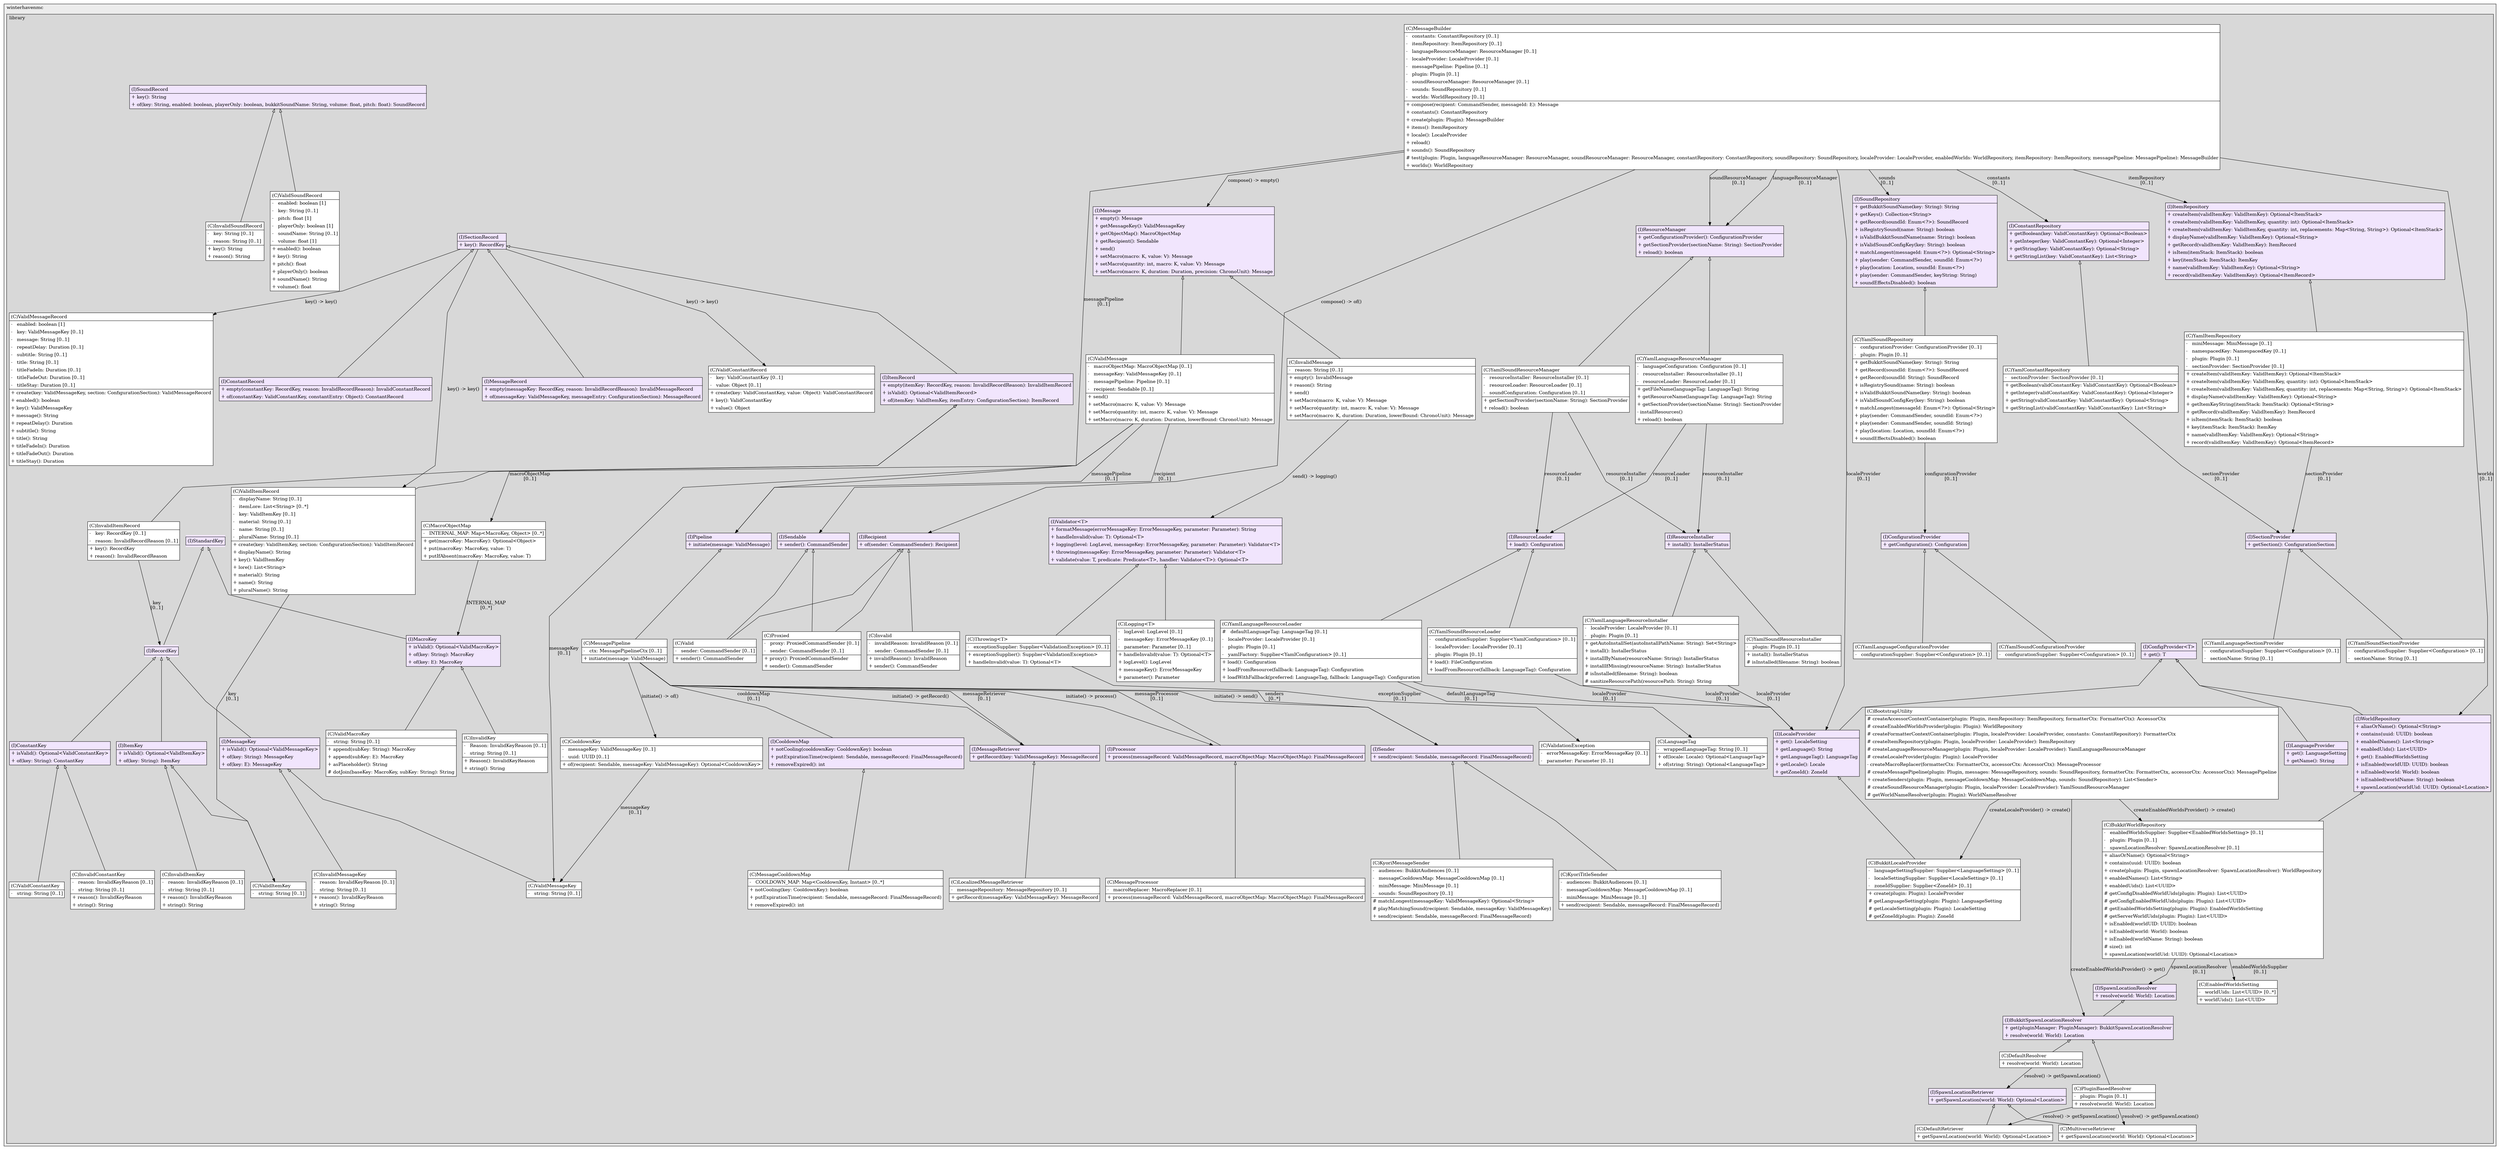 @startuml

/' diagram meta data start
config=StructureConfiguration;
{
  "projectClassification": {
    "searchMode": "OpenProject", // OpenProject, AllProjects
    "includedProjects": "",
    "pathEndKeywords": "*.impl",
    "isClientPath": "",
    "isClientName": "",
    "isTestPath": "",
    "isTestName": "",
    "isMappingPath": "",
    "isMappingName": "",
    "isDataAccessPath": "",
    "isDataAccessName": "",
    "isDataStructurePath": "",
    "isDataStructureName": "",
    "isInterfaceStructuresPath": "",
    "isInterfaceStructuresName": "",
    "isEntryPointPath": "",
    "isEntryPointName": "",
    "treatFinalFieldsAsMandatory": false
  },
  "graphRestriction": {
    "classPackageExcludeFilter": "",
    "classPackageIncludeFilter": "",
    "classNameExcludeFilter": "",
    "classNameIncludeFilter": "",
    "methodNameExcludeFilter": "",
    "methodNameIncludeFilter": "",
    "removeByInheritance": "", // inheritance/annotation based filtering is done in a second step
    "removeByAnnotation": "",
    "removeByClassPackage": "", // cleanup the graph after inheritance/annotation based filtering is done
    "removeByClassName": "",
    "cutMappings": false,
    "cutEnum": true,
    "cutTests": true,
    "cutClient": true,
    "cutDataAccess": true,
    "cutInterfaceStructures": true,
    "cutDataStructures": true,
    "cutGetterAndSetter": true,
    "cutConstructors": true
  },
  "graphTraversal": {
    "forwardDepth": 6,
    "backwardDepth": 2,
    "classPackageExcludeFilter": "",
    "classPackageIncludeFilter": "",
    "classNameExcludeFilter": "*Ctx",
    "classNameIncludeFilter": "",
    "methodNameExcludeFilter": "",
    "methodNameIncludeFilter": "",
    "hideMappings": false,
    "hideDataStructures": false,
    "hidePrivateMethods": true,
    "hideInterfaceCalls": false, // indirection: implementation -> interface (is hidden) -> implementation
    "onlyShowApplicationEntryPoints": false, // root node is included
    "useMethodCallsForStructureDiagram": "ForwardOnly" // ForwardOnly, BothDirections, No
  },
  "details": {
    "aggregation": "GroupByClass", // ByClass, GroupByClass, None
    "showClassGenericTypes": true,
    "showMethods": true,
    "showMethodParameterNames": true,
    "showMethodParameterTypes": true,
    "showMethodReturnType": true,
    "showPackageLevels": 2,
    "showDetailedClassStructure": true
  },
  "rootClass": "com.winterhavenmc.library.messagebuilder.MessageBuilder",
  "extensionCallbackMethod": "" // qualified.class.name#methodName - signature: public static String method(String)
}
diagram meta data end '/



digraph g {
    rankdir="TB"
    splines=polyline
    

'nodes 
subgraph cluster_1655488073 { 
   	label=winterhavenmc
	labeljust=l
	fillcolor="#ececec"
	style=filled
   
   subgraph cluster_1412706428 { 
   	label=library
	labeljust=l
	fillcolor="#d8d8d8"
	style=filled
   
   BootstrapUtility103479893[
	label=<<TABLE BORDER="1" CELLBORDER="0" CELLPADDING="4" CELLSPACING="0">
<TR><TD ALIGN="LEFT" >(C)BootstrapUtility</TD></TR>
<HR/>
<TR><TD ALIGN="LEFT" ># createAccessorContextContainer(plugin: Plugin, itemRepository: ItemRepository, formatterCtx: FormatterCtx): AccessorCtx</TD></TR>
<TR><TD ALIGN="LEFT" ># createEnabledWorldsProvider(plugin: Plugin): WorldRepository</TD></TR>
<TR><TD ALIGN="LEFT" ># createFormatterContextContainer(plugin: Plugin, localeProvider: LocaleProvider, constants: ConstantRepository): FormatterCtx</TD></TR>
<TR><TD ALIGN="LEFT" ># createItemRepository(plugin: Plugin, localeProvider: LocaleProvider): ItemRepository</TD></TR>
<TR><TD ALIGN="LEFT" ># createLanguageResourceManager(plugin: Plugin, localeProvider: LocaleProvider): YamlLanguageResourceManager</TD></TR>
<TR><TD ALIGN="LEFT" ># createLocaleProvider(plugin: Plugin): LocaleProvider</TD></TR>
<TR><TD ALIGN="LEFT" >- createMacroReplacer(formatterCtx: FormatterCtx, accessorCtx: AccessorCtx): MessageProcessor</TD></TR>
<TR><TD ALIGN="LEFT" ># createMessagePipeline(plugin: Plugin, messages: MessageRepository, sounds: SoundRepository, formatterCtx: FormatterCtx, accessorCtx: AccessorCtx): MessagePipeline</TD></TR>
<TR><TD ALIGN="LEFT" >+ createSenders(plugin: Plugin, messageCooldownMap: MessageCooldownMap, sounds: SoundRepository): List&lt;Sender&gt;</TD></TR>
<TR><TD ALIGN="LEFT" ># createSoundResourceManager(plugin: Plugin, localeProvider: LocaleProvider): YamlSoundResourceManager</TD></TR>
<TR><TD ALIGN="LEFT" ># getWorldNameResolver(plugin: Plugin): WorldNameResolver</TD></TR>
</TABLE>>
	style=filled
	margin=0
	shape=plaintext
	fillcolor="#FFFFFF"
];

BukkitLocaleProvider169038822[
	label=<<TABLE BORDER="1" CELLBORDER="0" CELLPADDING="4" CELLSPACING="0">
<TR><TD ALIGN="LEFT" >(C)BukkitLocaleProvider</TD></TR>
<HR/>
<TR><TD ALIGN="LEFT" >-   languageSettingSupplier: Supplier&lt;LanguageSetting&gt; [0..1]</TD></TR>
<TR><TD ALIGN="LEFT" >-   localeSettingSupplier: Supplier&lt;LocaleSetting&gt; [0..1]</TD></TR>
<TR><TD ALIGN="LEFT" >-   zoneIdSupplier: Supplier&lt;ZoneId&gt; [0..1]</TD></TR>
<HR/>
<TR><TD ALIGN="LEFT" >+ create(plugin: Plugin): LocaleProvider</TD></TR>
<TR><TD ALIGN="LEFT" ># getLanguageSetting(plugin: Plugin): LanguageSetting</TD></TR>
<TR><TD ALIGN="LEFT" ># getLocaleSetting(plugin: Plugin): LocaleSetting</TD></TR>
<TR><TD ALIGN="LEFT" ># getZoneId(plugin: Plugin): ZoneId</TD></TR>
</TABLE>>
	style=filled
	margin=0
	shape=plaintext
	fillcolor="#FFFFFF"
];

BukkitSpawnLocationResolver734649590[
	label=<<TABLE BORDER="1" CELLBORDER="0" CELLPADDING="4" CELLSPACING="0">
<TR><TD ALIGN="LEFT" >(I)BukkitSpawnLocationResolver</TD></TR>
<HR/>
<TR><TD ALIGN="LEFT" >+ get(pluginManager: PluginManager): BukkitSpawnLocationResolver</TD></TR>
<TR><TD ALIGN="LEFT" >+ resolve(world: World): Location</TD></TR>
</TABLE>>
	style=filled
	margin=0
	shape=plaintext
	fillcolor="#F1E5FD"
];

BukkitWorldRepository169038822[
	label=<<TABLE BORDER="1" CELLBORDER="0" CELLPADDING="4" CELLSPACING="0">
<TR><TD ALIGN="LEFT" >(C)BukkitWorldRepository</TD></TR>
<HR/>
<TR><TD ALIGN="LEFT" >-   enabledWorldsSupplier: Supplier&lt;EnabledWorldsSetting&gt; [0..1]</TD></TR>
<TR><TD ALIGN="LEFT" >-   plugin: Plugin [0..1]</TD></TR>
<TR><TD ALIGN="LEFT" >-   spawnLocationResolver: SpawnLocationResolver [0..1]</TD></TR>
<HR/>
<TR><TD ALIGN="LEFT" >+ aliasOrName(): Optional&lt;String&gt;</TD></TR>
<TR><TD ALIGN="LEFT" >+ contains(uuid: UUID): boolean</TD></TR>
<TR><TD ALIGN="LEFT" >+ create(plugin: Plugin, spawnLocationResolver: SpawnLocationResolver): WorldRepository</TD></TR>
<TR><TD ALIGN="LEFT" >+ enabledNames(): List&lt;String&gt;</TD></TR>
<TR><TD ALIGN="LEFT" >+ enabledUids(): List&lt;UUID&gt;</TD></TR>
<TR><TD ALIGN="LEFT" ># getConfigDisabledWorldUids(plugin: Plugin): List&lt;UUID&gt;</TD></TR>
<TR><TD ALIGN="LEFT" ># getConfigEnabledWorldUids(plugin: Plugin): List&lt;UUID&gt;</TD></TR>
<TR><TD ALIGN="LEFT" ># getEnabledWorldsSetting(plugin: Plugin): EnabledWorldsSetting</TD></TR>
<TR><TD ALIGN="LEFT" ># getServerWorldUids(plugin: Plugin): List&lt;UUID&gt;</TD></TR>
<TR><TD ALIGN="LEFT" >+ isEnabled(worldUID: UUID): boolean</TD></TR>
<TR><TD ALIGN="LEFT" >+ isEnabled(world: World): boolean</TD></TR>
<TR><TD ALIGN="LEFT" >+ isEnabled(worldName: String): boolean</TD></TR>
<TR><TD ALIGN="LEFT" ># size(): int</TD></TR>
<TR><TD ALIGN="LEFT" >+ spawnLocation(worldUid: UUID): Optional&lt;Location&gt;</TD></TR>
</TABLE>>
	style=filled
	margin=0
	shape=plaintext
	fillcolor="#FFFFFF"
];

ConfigProvider1582204715[
	label=<<TABLE BORDER="1" CELLBORDER="0" CELLPADDING="4" CELLSPACING="0">
<TR><TD ALIGN="LEFT" >(I)ConfigProvider&lt;T&gt;</TD></TR>
<HR/>
<TR><TD ALIGN="LEFT" >+ get(): T</TD></TR>
</TABLE>>
	style=filled
	margin=0
	shape=plaintext
	fillcolor="#F1E5FD"
];

ConfigurationProvider1859949731[
	label=<<TABLE BORDER="1" CELLBORDER="0" CELLPADDING="4" CELLSPACING="0">
<TR><TD ALIGN="LEFT" >(I)ConfigurationProvider</TD></TR>
<HR/>
<TR><TD ALIGN="LEFT" >+ getConfiguration(): Configuration</TD></TR>
</TABLE>>
	style=filled
	margin=0
	shape=plaintext
	fillcolor="#F1E5FD"
];

ConstantKey1959363381[
	label=<<TABLE BORDER="1" CELLBORDER="0" CELLPADDING="4" CELLSPACING="0">
<TR><TD ALIGN="LEFT" >(I)ConstantKey</TD></TR>
<HR/>
<TR><TD ALIGN="LEFT" >+ isValid(): Optional&lt;ValidConstantKey&gt;</TD></TR>
<TR><TD ALIGN="LEFT" >+ of(key: String): ConstantKey</TD></TR>
</TABLE>>
	style=filled
	margin=0
	shape=plaintext
	fillcolor="#F1E5FD"
];

ConstantRecord1572118503[
	label=<<TABLE BORDER="1" CELLBORDER="0" CELLPADDING="4" CELLSPACING="0">
<TR><TD ALIGN="LEFT" >(I)ConstantRecord</TD></TR>
<HR/>
<TR><TD ALIGN="LEFT" >+ empty(constantKey: RecordKey, reason: InvalidRecordReason): InvalidConstantRecord</TD></TR>
<TR><TD ALIGN="LEFT" >+ of(constantKey: ValidConstantKey, constantEntry: Object): ConstantRecord</TD></TR>
</TABLE>>
	style=filled
	margin=0
	shape=plaintext
	fillcolor="#F1E5FD"
];

ConstantRepository1152281911[
	label=<<TABLE BORDER="1" CELLBORDER="0" CELLPADDING="4" CELLSPACING="0">
<TR><TD ALIGN="LEFT" >(I)ConstantRepository</TD></TR>
<HR/>
<TR><TD ALIGN="LEFT" >+ getBoolean(key: ValidConstantKey): Optional&lt;Boolean&gt;</TD></TR>
<TR><TD ALIGN="LEFT" >+ getInteger(key: ValidConstantKey): Optional&lt;Integer&gt;</TD></TR>
<TR><TD ALIGN="LEFT" >+ getString(key: ValidConstantKey): Optional&lt;String&gt;</TD></TR>
<TR><TD ALIGN="LEFT" >+ getStringList(key: ValidConstantKey): List&lt;String&gt;</TD></TR>
</TABLE>>
	style=filled
	margin=0
	shape=plaintext
	fillcolor="#F1E5FD"
];

CooldownKey1959363381[
	label=<<TABLE BORDER="1" CELLBORDER="0" CELLPADDING="4" CELLSPACING="0">
<TR><TD ALIGN="LEFT" >(C)CooldownKey</TD></TR>
<HR/>
<TR><TD ALIGN="LEFT" >-   messageKey: ValidMessageKey [0..1]</TD></TR>
<TR><TD ALIGN="LEFT" >-   uuid: UUID [0..1]</TD></TR>
<HR/>
<TR><TD ALIGN="LEFT" >+ of(recipient: Sendable, messageKey: ValidMessageKey): Optional&lt;CooldownKey&gt;</TD></TR>
</TABLE>>
	style=filled
	margin=0
	shape=plaintext
	fillcolor="#FFFFFF"
];

CooldownMap518579601[
	label=<<TABLE BORDER="1" CELLBORDER="0" CELLPADDING="4" CELLSPACING="0">
<TR><TD ALIGN="LEFT" >(I)CooldownMap</TD></TR>
<HR/>
<TR><TD ALIGN="LEFT" >+ notCooling(cooldownKey: CooldownKey): boolean</TD></TR>
<TR><TD ALIGN="LEFT" >+ putExpirationTime(recipient: Sendable, messageRecord: FinalMessageRecord)</TD></TR>
<TR><TD ALIGN="LEFT" >+ removeExpired(): int</TD></TR>
</TABLE>>
	style=filled
	margin=0
	shape=plaintext
	fillcolor="#F1E5FD"
];

DefaultResolver734649590[
	label=<<TABLE BORDER="1" CELLBORDER="0" CELLPADDING="4" CELLSPACING="0">
<TR><TD ALIGN="LEFT" >(C)DefaultResolver</TD></TR>
<HR/>
<TR><TD ALIGN="LEFT" >+ resolve(world: World): Location</TD></TR>
</TABLE>>
	style=filled
	margin=0
	shape=plaintext
	fillcolor="#FFFFFF"
];

DefaultRetriever495623932[
	label=<<TABLE BORDER="1" CELLBORDER="0" CELLPADDING="4" CELLSPACING="0">
<TR><TD ALIGN="LEFT" >(C)DefaultRetriever</TD></TR>
<HR/>
<TR><TD ALIGN="LEFT" >+ getSpawnLocation(world: World): Optional&lt;Location&gt;</TD></TR>
</TABLE>>
	style=filled
	margin=0
	shape=plaintext
	fillcolor="#FFFFFF"
];

EnabledWorldsSetting1582204715[
	label=<<TABLE BORDER="1" CELLBORDER="0" CELLPADDING="4" CELLSPACING="0">
<TR><TD ALIGN="LEFT" >(C)EnabledWorldsSetting</TD></TR>
<HR/>
<TR><TD ALIGN="LEFT" >-   worldUids: List&lt;UUID&gt; [0..*]</TD></TR>
<HR/>
<TR><TD ALIGN="LEFT" >+ worldUids(): List&lt;UUID&gt;</TD></TR>
</TABLE>>
	style=filled
	margin=0
	shape=plaintext
	fillcolor="#FFFFFF"
];

Invalid632050429[
	label=<<TABLE BORDER="1" CELLBORDER="0" CELLPADDING="4" CELLSPACING="0">
<TR><TD ALIGN="LEFT" >(C)Invalid</TD></TR>
<HR/>
<TR><TD ALIGN="LEFT" >-   invalidReason: InvalidReason [0..1]</TD></TR>
<TR><TD ALIGN="LEFT" >-   sender: CommandSender [0..1]</TD></TR>
<HR/>
<TR><TD ALIGN="LEFT" >+ invalidReason(): InvalidReason</TD></TR>
<TR><TD ALIGN="LEFT" >+ sender(): CommandSender</TD></TR>
</TABLE>>
	style=filled
	margin=0
	shape=plaintext
	fillcolor="#FFFFFF"
];

InvalidConstantKey1959363381[
	label=<<TABLE BORDER="1" CELLBORDER="0" CELLPADDING="4" CELLSPACING="0">
<TR><TD ALIGN="LEFT" >(C)InvalidConstantKey</TD></TR>
<HR/>
<TR><TD ALIGN="LEFT" >-   reason: InvalidKeyReason [0..1]</TD></TR>
<TR><TD ALIGN="LEFT" >-   string: String [0..1]</TD></TR>
<HR/>
<TR><TD ALIGN="LEFT" >+ reason(): InvalidKeyReason</TD></TR>
<TR><TD ALIGN="LEFT" >+ string(): String</TD></TR>
</TABLE>>
	style=filled
	margin=0
	shape=plaintext
	fillcolor="#FFFFFF"
];

InvalidItemKey1959363381[
	label=<<TABLE BORDER="1" CELLBORDER="0" CELLPADDING="4" CELLSPACING="0">
<TR><TD ALIGN="LEFT" >(C)InvalidItemKey</TD></TR>
<HR/>
<TR><TD ALIGN="LEFT" >-   reason: InvalidKeyReason [0..1]</TD></TR>
<TR><TD ALIGN="LEFT" >-   string: String [0..1]</TD></TR>
<HR/>
<TR><TD ALIGN="LEFT" >+ reason(): InvalidKeyReason</TD></TR>
<TR><TD ALIGN="LEFT" >+ string(): String</TD></TR>
</TABLE>>
	style=filled
	margin=0
	shape=plaintext
	fillcolor="#FFFFFF"
];

InvalidItemRecord1572118503[
	label=<<TABLE BORDER="1" CELLBORDER="0" CELLPADDING="4" CELLSPACING="0">
<TR><TD ALIGN="LEFT" >(C)InvalidItemRecord</TD></TR>
<HR/>
<TR><TD ALIGN="LEFT" >-   key: RecordKey [0..1]</TD></TR>
<TR><TD ALIGN="LEFT" >-   reason: InvalidRecordReason [0..1]</TD></TR>
<HR/>
<TR><TD ALIGN="LEFT" >+ key(): RecordKey</TD></TR>
<TR><TD ALIGN="LEFT" >+ reason(): InvalidRecordReason</TD></TR>
</TABLE>>
	style=filled
	margin=0
	shape=plaintext
	fillcolor="#FFFFFF"
];

InvalidKey1959363381[
	label=<<TABLE BORDER="1" CELLBORDER="0" CELLPADDING="4" CELLSPACING="0">
<TR><TD ALIGN="LEFT" >(C)InvalidKey</TD></TR>
<HR/>
<TR><TD ALIGN="LEFT" >-   Reason: InvalidKeyReason [0..1]</TD></TR>
<TR><TD ALIGN="LEFT" >-   string: String [0..1]</TD></TR>
<HR/>
<TR><TD ALIGN="LEFT" >+ Reason(): InvalidKeyReason</TD></TR>
<TR><TD ALIGN="LEFT" >+ string(): String</TD></TR>
</TABLE>>
	style=filled
	margin=0
	shape=plaintext
	fillcolor="#FFFFFF"
];

InvalidMessage735945755[
	label=<<TABLE BORDER="1" CELLBORDER="0" CELLPADDING="4" CELLSPACING="0">
<TR><TD ALIGN="LEFT" >(C)InvalidMessage</TD></TR>
<HR/>
<TR><TD ALIGN="LEFT" >-   reason: String [0..1]</TD></TR>
<HR/>
<TR><TD ALIGN="LEFT" >+ empty(): InvalidMessage</TD></TR>
<TR><TD ALIGN="LEFT" >+ reason(): String</TD></TR>
<TR><TD ALIGN="LEFT" >+ send()</TD></TR>
<TR><TD ALIGN="LEFT" >+ setMacro(macro: K, value: V): Message</TD></TR>
<TR><TD ALIGN="LEFT" >+ setMacro(quantity: int, macro: K, value: V): Message</TD></TR>
<TR><TD ALIGN="LEFT" >+ setMacro(macro: K, duration: Duration, lowerBound: ChronoUnit): Message</TD></TR>
</TABLE>>
	style=filled
	margin=0
	shape=plaintext
	fillcolor="#FFFFFF"
];

InvalidMessageKey1959363381[
	label=<<TABLE BORDER="1" CELLBORDER="0" CELLPADDING="4" CELLSPACING="0">
<TR><TD ALIGN="LEFT" >(C)InvalidMessageKey</TD></TR>
<HR/>
<TR><TD ALIGN="LEFT" >-   reason: InvalidKeyReason [0..1]</TD></TR>
<TR><TD ALIGN="LEFT" >-   string: String [0..1]</TD></TR>
<HR/>
<TR><TD ALIGN="LEFT" >+ reason(): InvalidKeyReason</TD></TR>
<TR><TD ALIGN="LEFT" >+ string(): String</TD></TR>
</TABLE>>
	style=filled
	margin=0
	shape=plaintext
	fillcolor="#FFFFFF"
];

InvalidSoundRecord618404846[
	label=<<TABLE BORDER="1" CELLBORDER="0" CELLPADDING="4" CELLSPACING="0">
<TR><TD ALIGN="LEFT" >(C)InvalidSoundRecord</TD></TR>
<HR/>
<TR><TD ALIGN="LEFT" >-   key: String [0..1]</TD></TR>
<TR><TD ALIGN="LEFT" >-   reason: String [0..1]</TD></TR>
<HR/>
<TR><TD ALIGN="LEFT" >+ key(): String</TD></TR>
<TR><TD ALIGN="LEFT" >+ reason(): String</TD></TR>
</TABLE>>
	style=filled
	margin=0
	shape=plaintext
	fillcolor="#FFFFFF"
];

ItemKey1959363381[
	label=<<TABLE BORDER="1" CELLBORDER="0" CELLPADDING="4" CELLSPACING="0">
<TR><TD ALIGN="LEFT" >(I)ItemKey</TD></TR>
<HR/>
<TR><TD ALIGN="LEFT" >+ isValid(): Optional&lt;ValidItemKey&gt;</TD></TR>
<TR><TD ALIGN="LEFT" >+ of(key: String): ItemKey</TD></TR>
</TABLE>>
	style=filled
	margin=0
	shape=plaintext
	fillcolor="#F1E5FD"
];

ItemRecord1572118503[
	label=<<TABLE BORDER="1" CELLBORDER="0" CELLPADDING="4" CELLSPACING="0">
<TR><TD ALIGN="LEFT" >(I)ItemRecord</TD></TR>
<HR/>
<TR><TD ALIGN="LEFT" >+ empty(itemKey: RecordKey, reason: InvalidRecordReason): InvalidItemRecord</TD></TR>
<TR><TD ALIGN="LEFT" >+ isValid(): Optional&lt;ValidItemRecord&gt;</TD></TR>
<TR><TD ALIGN="LEFT" >+ of(itemKey: ValidItemKey, itemEntry: ConfigurationSection): ItemRecord</TD></TR>
</TABLE>>
	style=filled
	margin=0
	shape=plaintext
	fillcolor="#F1E5FD"
];

ItemRepository1152281911[
	label=<<TABLE BORDER="1" CELLBORDER="0" CELLPADDING="4" CELLSPACING="0">
<TR><TD ALIGN="LEFT" >(I)ItemRepository</TD></TR>
<HR/>
<TR><TD ALIGN="LEFT" >+ createItem(validItemKey: ValidItemKey): Optional&lt;ItemStack&gt;</TD></TR>
<TR><TD ALIGN="LEFT" >+ createItem(validItemKey: ValidItemKey, quantity: int): Optional&lt;ItemStack&gt;</TD></TR>
<TR><TD ALIGN="LEFT" >+ createItem(validItemKey: ValidItemKey, quantity: int, replacements: Map&lt;String, String&gt;): Optional&lt;ItemStack&gt;</TD></TR>
<TR><TD ALIGN="LEFT" >+ displayName(validItemKey: ValidItemKey): Optional&lt;String&gt;</TD></TR>
<TR><TD ALIGN="LEFT" >+ getRecord(validItemKey: ValidItemKey): ItemRecord</TD></TR>
<TR><TD ALIGN="LEFT" >+ isItem(itemStack: ItemStack): boolean</TD></TR>
<TR><TD ALIGN="LEFT" >+ key(itemStack: ItemStack): ItemKey</TD></TR>
<TR><TD ALIGN="LEFT" >+ name(validItemKey: ValidItemKey): Optional&lt;String&gt;</TD></TR>
<TR><TD ALIGN="LEFT" >+ record(validItemKey: ValidItemKey): Optional&lt;ItemRecord&gt;</TD></TR>
</TABLE>>
	style=filled
	margin=0
	shape=plaintext
	fillcolor="#F1E5FD"
];

KyoriMessageSender850956473[
	label=<<TABLE BORDER="1" CELLBORDER="0" CELLPADDING="4" CELLSPACING="0">
<TR><TD ALIGN="LEFT" >(C)KyoriMessageSender</TD></TR>
<HR/>
<TR><TD ALIGN="LEFT" >-   audiences: BukkitAudiences [0..1]</TD></TR>
<TR><TD ALIGN="LEFT" >-   messageCooldownMap: MessageCooldownMap [0..1]</TD></TR>
<TR><TD ALIGN="LEFT" >-   miniMessage: MiniMessage [0..1]</TD></TR>
<TR><TD ALIGN="LEFT" >-   sounds: SoundRepository [0..1]</TD></TR>
<HR/>
<TR><TD ALIGN="LEFT" ># matchLongest(messageKey: ValidMessageKey): Optional&lt;String&gt;</TD></TR>
<TR><TD ALIGN="LEFT" ># playMatchingSound(recipient: Sendable, messageKey: ValidMessageKey)</TD></TR>
<TR><TD ALIGN="LEFT" >+ send(recipient: Sendable, messageRecord: FinalMessageRecord)</TD></TR>
</TABLE>>
	style=filled
	margin=0
	shape=plaintext
	fillcolor="#FFFFFF"
];

KyoriTitleSender850956473[
	label=<<TABLE BORDER="1" CELLBORDER="0" CELLPADDING="4" CELLSPACING="0">
<TR><TD ALIGN="LEFT" >(C)KyoriTitleSender</TD></TR>
<HR/>
<TR><TD ALIGN="LEFT" >-   audiences: BukkitAudiences [0..1]</TD></TR>
<TR><TD ALIGN="LEFT" >-   messageCooldownMap: MessageCooldownMap [0..1]</TD></TR>
<TR><TD ALIGN="LEFT" >-   miniMessage: MiniMessage [0..1]</TD></TR>
<HR/>
<TR><TD ALIGN="LEFT" >+ send(recipient: Sendable, messageRecord: FinalMessageRecord)</TD></TR>
</TABLE>>
	style=filled
	margin=0
	shape=plaintext
	fillcolor="#FFFFFF"
];

LanguageProvider1582204715[
	label=<<TABLE BORDER="1" CELLBORDER="0" CELLPADDING="4" CELLSPACING="0">
<TR><TD ALIGN="LEFT" >(I)LanguageProvider</TD></TR>
<HR/>
<TR><TD ALIGN="LEFT" >+ get(): LanguageSetting</TD></TR>
<TR><TD ALIGN="LEFT" >+ getName(): String</TD></TR>
</TABLE>>
	style=filled
	margin=0
	shape=plaintext
	fillcolor="#F1E5FD"
];

LanguageTag1582204715[
	label=<<TABLE BORDER="1" CELLBORDER="0" CELLPADDING="4" CELLSPACING="0">
<TR><TD ALIGN="LEFT" >(C)LanguageTag</TD></TR>
<HR/>
<TR><TD ALIGN="LEFT" >-   wrappedLanguageTag: String [0..1]</TD></TR>
<HR/>
<TR><TD ALIGN="LEFT" >+ of(locale: Locale): Optional&lt;LanguageTag&gt;</TD></TR>
<TR><TD ALIGN="LEFT" >+ of(string: String): Optional&lt;LanguageTag&gt;</TD></TR>
</TABLE>>
	style=filled
	margin=0
	shape=plaintext
	fillcolor="#FFFFFF"
];

LocaleProvider1582204715[
	label=<<TABLE BORDER="1" CELLBORDER="0" CELLPADDING="4" CELLSPACING="0">
<TR><TD ALIGN="LEFT" >(I)LocaleProvider</TD></TR>
<HR/>
<TR><TD ALIGN="LEFT" >+ get(): LocaleSetting</TD></TR>
<TR><TD ALIGN="LEFT" >+ getLanguage(): String</TD></TR>
<TR><TD ALIGN="LEFT" >+ getLanguageTag(): LanguageTag</TD></TR>
<TR><TD ALIGN="LEFT" >+ getLocale(): Locale</TD></TR>
<TR><TD ALIGN="LEFT" >+ getZoneId(): ZoneId</TD></TR>
</TABLE>>
	style=filled
	margin=0
	shape=plaintext
	fillcolor="#F1E5FD"
];

LocalizedMessageRetriever641369662[
	label=<<TABLE BORDER="1" CELLBORDER="0" CELLPADDING="4" CELLSPACING="0">
<TR><TD ALIGN="LEFT" >(C)LocalizedMessageRetriever</TD></TR>
<HR/>
<TR><TD ALIGN="LEFT" >-   messageRepository: MessageRepository [0..1]</TD></TR>
<HR/>
<TR><TD ALIGN="LEFT" >+ getRecord(messageKey: ValidMessageKey): MessageRecord</TD></TR>
</TABLE>>
	style=filled
	margin=0
	shape=plaintext
	fillcolor="#FFFFFF"
];

Logging1155524858[
	label=<<TABLE BORDER="1" CELLBORDER="0" CELLPADDING="4" CELLSPACING="0">
<TR><TD ALIGN="LEFT" >(C)Logging&lt;T&gt;</TD></TR>
<HR/>
<TR><TD ALIGN="LEFT" >-   logLevel: LogLevel [0..1]</TD></TR>
<TR><TD ALIGN="LEFT" >-   messageKey: ErrorMessageKey [0..1]</TD></TR>
<TR><TD ALIGN="LEFT" >-   parameter: Parameter [0..1]</TD></TR>
<HR/>
<TR><TD ALIGN="LEFT" >+ handleInvalid(value: T): Optional&lt;T&gt;</TD></TR>
<TR><TD ALIGN="LEFT" >+ logLevel(): LogLevel</TD></TR>
<TR><TD ALIGN="LEFT" >+ messageKey(): ErrorMessageKey</TD></TR>
<TR><TD ALIGN="LEFT" >+ parameter(): Parameter</TD></TR>
</TABLE>>
	style=filled
	margin=0
	shape=plaintext
	fillcolor="#FFFFFF"
];

MacroKey1959363381[
	label=<<TABLE BORDER="1" CELLBORDER="0" CELLPADDING="4" CELLSPACING="0">
<TR><TD ALIGN="LEFT" >(I)MacroKey</TD></TR>
<HR/>
<TR><TD ALIGN="LEFT" >+ isValid(): Optional&lt;ValidMacroKey&gt;</TD></TR>
<TR><TD ALIGN="LEFT" >+ of(key: String): MacroKey</TD></TR>
<TR><TD ALIGN="LEFT" >+ of(key: E): MacroKey</TD></TR>
</TABLE>>
	style=filled
	margin=0
	shape=plaintext
	fillcolor="#F1E5FD"
];

MacroObjectMap474154237[
	label=<<TABLE BORDER="1" CELLBORDER="0" CELLPADDING="4" CELLSPACING="0">
<TR><TD ALIGN="LEFT" >(C)MacroObjectMap</TD></TR>
<HR/>
<TR><TD ALIGN="LEFT" >-   INTERNAL_MAP: Map&lt;MacroKey, Object&gt; [0..*]</TD></TR>
<HR/>
<TR><TD ALIGN="LEFT" >+ get(macroKey: MacroKey): Optional&lt;Object&gt;</TD></TR>
<TR><TD ALIGN="LEFT" >+ put(macroKey: MacroKey, value: T)</TD></TR>
<TR><TD ALIGN="LEFT" >+ putIfAbsent(macroKey: MacroKey, value: T)</TD></TR>
</TABLE>>
	style=filled
	margin=0
	shape=plaintext
	fillcolor="#FFFFFF"
];

Message735945755[
	label=<<TABLE BORDER="1" CELLBORDER="0" CELLPADDING="4" CELLSPACING="0">
<TR><TD ALIGN="LEFT" >(I)Message</TD></TR>
<HR/>
<TR><TD ALIGN="LEFT" >+ empty(): Message</TD></TR>
<TR><TD ALIGN="LEFT" >+ getMessageKey(): ValidMessageKey</TD></TR>
<TR><TD ALIGN="LEFT" >+ getObjectMap(): MacroObjectMap</TD></TR>
<TR><TD ALIGN="LEFT" >+ getRecipient(): Sendable</TD></TR>
<TR><TD ALIGN="LEFT" >+ send()</TD></TR>
<TR><TD ALIGN="LEFT" >+ setMacro(macro: K, value: V): Message</TD></TR>
<TR><TD ALIGN="LEFT" >+ setMacro(quantity: int, macro: K, value: V): Message</TD></TR>
<TR><TD ALIGN="LEFT" >+ setMacro(macro: K, duration: Duration, precision: ChronoUnit): Message</TD></TR>
</TABLE>>
	style=filled
	margin=0
	shape=plaintext
	fillcolor="#F1E5FD"
];

MessageBuilder103479893[
	label=<<TABLE BORDER="1" CELLBORDER="0" CELLPADDING="4" CELLSPACING="0">
<TR><TD ALIGN="LEFT" >(C)MessageBuilder</TD></TR>
<HR/>
<TR><TD ALIGN="LEFT" >-   constants: ConstantRepository [0..1]</TD></TR>
<TR><TD ALIGN="LEFT" >-   itemRepository: ItemRepository [0..1]</TD></TR>
<TR><TD ALIGN="LEFT" >-   languageResourceManager: ResourceManager [0..1]</TD></TR>
<TR><TD ALIGN="LEFT" >-   localeProvider: LocaleProvider [0..1]</TD></TR>
<TR><TD ALIGN="LEFT" >-   messagePipeline: Pipeline [0..1]</TD></TR>
<TR><TD ALIGN="LEFT" >-   plugin: Plugin [0..1]</TD></TR>
<TR><TD ALIGN="LEFT" >-   soundResourceManager: ResourceManager [0..1]</TD></TR>
<TR><TD ALIGN="LEFT" >-   sounds: SoundRepository [0..1]</TD></TR>
<TR><TD ALIGN="LEFT" >-   worlds: WorldRepository [0..1]</TD></TR>
<HR/>
<TR><TD ALIGN="LEFT" >+ compose(recipient: CommandSender, messageId: E): Message</TD></TR>
<TR><TD ALIGN="LEFT" >+ constants(): ConstantRepository</TD></TR>
<TR><TD ALIGN="LEFT" >+ create(plugin: Plugin): MessageBuilder</TD></TR>
<TR><TD ALIGN="LEFT" >+ items(): ItemRepository</TD></TR>
<TR><TD ALIGN="LEFT" >+ locale(): LocaleProvider</TD></TR>
<TR><TD ALIGN="LEFT" >+ reload()</TD></TR>
<TR><TD ALIGN="LEFT" >+ sounds(): SoundRepository</TD></TR>
<TR><TD ALIGN="LEFT" ># test(plugin: Plugin, languageResourceManager: ResourceManager, soundResourceManager: ResourceManager, constantRepository: ConstantRepository, soundRepository: SoundRepository, localeProvider: LocaleProvider, enabledWorlds: WorldRepository, itemRepository: ItemRepository, messagePipeline: MessagePipeline): MessageBuilder</TD></TR>
<TR><TD ALIGN="LEFT" >+ worlds(): WorldRepository</TD></TR>
</TABLE>>
	style=filled
	margin=0
	shape=plaintext
	fillcolor="#FFFFFF"
];

MessageCooldownMap1184227600[
	label=<<TABLE BORDER="1" CELLBORDER="0" CELLPADDING="4" CELLSPACING="0">
<TR><TD ALIGN="LEFT" >(C)MessageCooldownMap</TD></TR>
<HR/>
<TR><TD ALIGN="LEFT" >-   COOLDOWN_MAP: Map&lt;CooldownKey, Instant&gt; [0..*]</TD></TR>
<HR/>
<TR><TD ALIGN="LEFT" >+ notCooling(key: CooldownKey): boolean</TD></TR>
<TR><TD ALIGN="LEFT" >+ putExpirationTime(recipient: Sendable, messageRecord: FinalMessageRecord)</TD></TR>
<TR><TD ALIGN="LEFT" >+ removeExpired(): int</TD></TR>
</TABLE>>
	style=filled
	margin=0
	shape=plaintext
	fillcolor="#FFFFFF"
];

MessageKey1959363381[
	label=<<TABLE BORDER="1" CELLBORDER="0" CELLPADDING="4" CELLSPACING="0">
<TR><TD ALIGN="LEFT" >(I)MessageKey</TD></TR>
<HR/>
<TR><TD ALIGN="LEFT" >+ isValid(): Optional&lt;ValidMessageKey&gt;</TD></TR>
<TR><TD ALIGN="LEFT" >+ of(key: String): MessageKey</TD></TR>
<TR><TD ALIGN="LEFT" >+ of(key: E): MessageKey</TD></TR>
</TABLE>>
	style=filled
	margin=0
	shape=plaintext
	fillcolor="#F1E5FD"
];

MessagePipeline1433414857[
	label=<<TABLE BORDER="1" CELLBORDER="0" CELLPADDING="4" CELLSPACING="0">
<TR><TD ALIGN="LEFT" >(C)MessagePipeline</TD></TR>
<HR/>
<TR><TD ALIGN="LEFT" >-   ctx: MessagePipelineCtx [0..1]</TD></TR>
<HR/>
<TR><TD ALIGN="LEFT" >+ initiate(message: ValidMessage)</TD></TR>
</TABLE>>
	style=filled
	margin=0
	shape=plaintext
	fillcolor="#FFFFFF"
];

MessageProcessor1371115622[
	label=<<TABLE BORDER="1" CELLBORDER="0" CELLPADDING="4" CELLSPACING="0">
<TR><TD ALIGN="LEFT" >(C)MessageProcessor</TD></TR>
<HR/>
<TR><TD ALIGN="LEFT" >-   macroReplacer: MacroReplacer [0..1]</TD></TR>
<HR/>
<TR><TD ALIGN="LEFT" >+ process(messageRecord: ValidMessageRecord, macroObjectMap: MacroObjectMap): FinalMessageRecord</TD></TR>
</TABLE>>
	style=filled
	margin=0
	shape=plaintext
	fillcolor="#FFFFFF"
];

MessageRecord1572118503[
	label=<<TABLE BORDER="1" CELLBORDER="0" CELLPADDING="4" CELLSPACING="0">
<TR><TD ALIGN="LEFT" >(I)MessageRecord</TD></TR>
<HR/>
<TR><TD ALIGN="LEFT" >+ empty(messageKey: RecordKey, reason: InvalidRecordReason): InvalidMessageRecord</TD></TR>
<TR><TD ALIGN="LEFT" >+ of(messageKey: ValidMessageKey, messageEntry: ConfigurationSection): MessageRecord</TD></TR>
</TABLE>>
	style=filled
	margin=0
	shape=plaintext
	fillcolor="#F1E5FD"
];

MessageRetriever903769727[
	label=<<TABLE BORDER="1" CELLBORDER="0" CELLPADDING="4" CELLSPACING="0">
<TR><TD ALIGN="LEFT" >(I)MessageRetriever</TD></TR>
<HR/>
<TR><TD ALIGN="LEFT" >+ getRecord(key: ValidMessageKey): MessageRecord</TD></TR>
</TABLE>>
	style=filled
	margin=0
	shape=plaintext
	fillcolor="#F1E5FD"
];

MultiverseRetriever495623932[
	label=<<TABLE BORDER="1" CELLBORDER="0" CELLPADDING="4" CELLSPACING="0">
<TR><TD ALIGN="LEFT" >(C)MultiverseRetriever</TD></TR>
<HR/>
<TR><TD ALIGN="LEFT" >+ getSpawnLocation(world: World): Optional&lt;Location&gt;</TD></TR>
</TABLE>>
	style=filled
	margin=0
	shape=plaintext
	fillcolor="#FFFFFF"
];

Pipeline47543914[
	label=<<TABLE BORDER="1" CELLBORDER="0" CELLPADDING="4" CELLSPACING="0">
<TR><TD ALIGN="LEFT" >(I)Pipeline</TD></TR>
<HR/>
<TR><TD ALIGN="LEFT" >+ initiate(message: ValidMessage)</TD></TR>
</TABLE>>
	style=filled
	margin=0
	shape=plaintext
	fillcolor="#F1E5FD"
];

PluginBasedResolver734649590[
	label=<<TABLE BORDER="1" CELLBORDER="0" CELLPADDING="4" CELLSPACING="0">
<TR><TD ALIGN="LEFT" >(C)PluginBasedResolver</TD></TR>
<HR/>
<TR><TD ALIGN="LEFT" >-   plugin: Plugin [0..1]</TD></TR>
<HR/>
<TR><TD ALIGN="LEFT" >+ resolve(world: World): Location</TD></TR>
</TABLE>>
	style=filled
	margin=0
	shape=plaintext
	fillcolor="#FFFFFF"
];

Processor1108715557[
	label=<<TABLE BORDER="1" CELLBORDER="0" CELLPADDING="4" CELLSPACING="0">
<TR><TD ALIGN="LEFT" >(I)Processor</TD></TR>
<HR/>
<TR><TD ALIGN="LEFT" >+ process(messageRecord: ValidMessageRecord, macroObjectMap: MacroObjectMap): FinalMessageRecord</TD></TR>
</TABLE>>
	style=filled
	margin=0
	shape=plaintext
	fillcolor="#F1E5FD"
];

Proxied632050429[
	label=<<TABLE BORDER="1" CELLBORDER="0" CELLPADDING="4" CELLSPACING="0">
<TR><TD ALIGN="LEFT" >(C)Proxied</TD></TR>
<HR/>
<TR><TD ALIGN="LEFT" >-   proxy: ProxiedCommandSender [0..1]</TD></TR>
<TR><TD ALIGN="LEFT" >-   sender: CommandSender [0..1]</TD></TR>
<HR/>
<TR><TD ALIGN="LEFT" >+ proxy(): ProxiedCommandSender</TD></TR>
<TR><TD ALIGN="LEFT" >+ sender(): CommandSender</TD></TR>
</TABLE>>
	style=filled
	margin=0
	shape=plaintext
	fillcolor="#FFFFFF"
];

Recipient2105687416[
	label=<<TABLE BORDER="1" CELLBORDER="0" CELLPADDING="4" CELLSPACING="0">
<TR><TD ALIGN="LEFT" >(I)Recipient</TD></TR>
<HR/>
<TR><TD ALIGN="LEFT" >+ of(sender: CommandSender): Recipient</TD></TR>
</TABLE>>
	style=filled
	margin=0
	shape=plaintext
	fillcolor="#F1E5FD"
];

RecordKey1959363381[
	label=<<TABLE BORDER="1" CELLBORDER="0" CELLPADDING="4" CELLSPACING="0">
<TR><TD ALIGN="LEFT" >(I)RecordKey</TD></TR>
</TABLE>>
	style=filled
	margin=0
	shape=plaintext
	fillcolor="#F1E5FD"
];

ResourceInstaller1859949731[
	label=<<TABLE BORDER="1" CELLBORDER="0" CELLPADDING="4" CELLSPACING="0">
<TR><TD ALIGN="LEFT" >(I)ResourceInstaller</TD></TR>
<HR/>
<TR><TD ALIGN="LEFT" >+ install(): InstallerStatus</TD></TR>
</TABLE>>
	style=filled
	margin=0
	shape=plaintext
	fillcolor="#F1E5FD"
];

ResourceLoader1859949731[
	label=<<TABLE BORDER="1" CELLBORDER="0" CELLPADDING="4" CELLSPACING="0">
<TR><TD ALIGN="LEFT" >(I)ResourceLoader</TD></TR>
<HR/>
<TR><TD ALIGN="LEFT" >+ load(): Configuration</TD></TR>
</TABLE>>
	style=filled
	margin=0
	shape=plaintext
	fillcolor="#F1E5FD"
];

ResourceManager1859949731[
	label=<<TABLE BORDER="1" CELLBORDER="0" CELLPADDING="4" CELLSPACING="0">
<TR><TD ALIGN="LEFT" >(I)ResourceManager</TD></TR>
<HR/>
<TR><TD ALIGN="LEFT" >+ getConfigurationProvider(): ConfigurationProvider</TD></TR>
<TR><TD ALIGN="LEFT" >+ getSectionProvider(sectionName: String): SectionProvider</TD></TR>
<TR><TD ALIGN="LEFT" >+ reload(): boolean</TD></TR>
</TABLE>>
	style=filled
	margin=0
	shape=plaintext
	fillcolor="#F1E5FD"
];

SectionProvider1859949731[
	label=<<TABLE BORDER="1" CELLBORDER="0" CELLPADDING="4" CELLSPACING="0">
<TR><TD ALIGN="LEFT" >(I)SectionProvider</TD></TR>
<HR/>
<TR><TD ALIGN="LEFT" >+ getSection(): ConfigurationSection</TD></TR>
</TABLE>>
	style=filled
	margin=0
	shape=plaintext
	fillcolor="#F1E5FD"
];

SectionRecord1572118503[
	label=<<TABLE BORDER="1" CELLBORDER="0" CELLPADDING="4" CELLSPACING="0">
<TR><TD ALIGN="LEFT" >(I)SectionRecord</TD></TR>
<HR/>
<TR><TD ALIGN="LEFT" >+ key(): RecordKey</TD></TR>
</TABLE>>
	style=filled
	margin=0
	shape=plaintext
	fillcolor="#F1E5FD"
];

Sendable632050429[
	label=<<TABLE BORDER="1" CELLBORDER="0" CELLPADDING="4" CELLSPACING="0">
<TR><TD ALIGN="LEFT" >(I)Sendable</TD></TR>
<HR/>
<TR><TD ALIGN="LEFT" >+ sender(): CommandSender</TD></TR>
</TABLE>>
	style=filled
	margin=0
	shape=plaintext
	fillcolor="#F1E5FD"
];

Sender1842260314[
	label=<<TABLE BORDER="1" CELLBORDER="0" CELLPADDING="4" CELLSPACING="0">
<TR><TD ALIGN="LEFT" >(I)Sender</TD></TR>
<HR/>
<TR><TD ALIGN="LEFT" >+ send(recipient: Sendable, messageRecord: FinalMessageRecord)</TD></TR>
</TABLE>>
	style=filled
	margin=0
	shape=plaintext
	fillcolor="#F1E5FD"
];

SoundRecord618404846[
	label=<<TABLE BORDER="1" CELLBORDER="0" CELLPADDING="4" CELLSPACING="0">
<TR><TD ALIGN="LEFT" >(I)SoundRecord</TD></TR>
<HR/>
<TR><TD ALIGN="LEFT" >+ key(): String</TD></TR>
<TR><TD ALIGN="LEFT" >+ of(key: String, enabled: boolean, playerOnly: boolean, bukkitSoundName: String, volume: float, pitch: float): SoundRecord</TD></TR>
</TABLE>>
	style=filled
	margin=0
	shape=plaintext
	fillcolor="#F1E5FD"
];

SoundRepository1303222466[
	label=<<TABLE BORDER="1" CELLBORDER="0" CELLPADDING="4" CELLSPACING="0">
<TR><TD ALIGN="LEFT" >(I)SoundRepository</TD></TR>
<HR/>
<TR><TD ALIGN="LEFT" >+ getBukkitSoundName(key: String): String</TD></TR>
<TR><TD ALIGN="LEFT" >+ getKeys(): Collection&lt;String&gt;</TD></TR>
<TR><TD ALIGN="LEFT" >+ getRecord(soundId: Enum&lt;?&gt;): SoundRecord</TD></TR>
<TR><TD ALIGN="LEFT" >+ isRegistrySound(name: String): boolean</TD></TR>
<TR><TD ALIGN="LEFT" >+ isValidBukkitSoundName(name: String): boolean</TD></TR>
<TR><TD ALIGN="LEFT" >+ isValidSoundConfigKey(key: String): boolean</TD></TR>
<TR><TD ALIGN="LEFT" >+ matchLongest(messageId: Enum&lt;?&gt;): Optional&lt;String&gt;</TD></TR>
<TR><TD ALIGN="LEFT" >+ play(sender: CommandSender, soundId: Enum&lt;?&gt;)</TD></TR>
<TR><TD ALIGN="LEFT" >+ play(location: Location, soundId: Enum&lt;?&gt;)</TD></TR>
<TR><TD ALIGN="LEFT" >+ play(sender: CommandSender, keyString: String)</TD></TR>
<TR><TD ALIGN="LEFT" >+ soundEffectsDisabled(): boolean</TD></TR>
</TABLE>>
	style=filled
	margin=0
	shape=plaintext
	fillcolor="#F1E5FD"
];

SpawnLocationResolver890185301[
	label=<<TABLE BORDER="1" CELLBORDER="0" CELLPADDING="4" CELLSPACING="0">
<TR><TD ALIGN="LEFT" >(I)SpawnLocationResolver</TD></TR>
<HR/>
<TR><TD ALIGN="LEFT" >+ resolve(world: World): Location</TD></TR>
</TABLE>>
	style=filled
	margin=0
	shape=plaintext
	fillcolor="#F1E5FD"
];

SpawnLocationRetriever495623932[
	label=<<TABLE BORDER="1" CELLBORDER="0" CELLPADDING="4" CELLSPACING="0">
<TR><TD ALIGN="LEFT" >(I)SpawnLocationRetriever</TD></TR>
<HR/>
<TR><TD ALIGN="LEFT" >+ getSpawnLocation(world: World): Optional&lt;Location&gt;</TD></TR>
</TABLE>>
	style=filled
	margin=0
	shape=plaintext
	fillcolor="#F1E5FD"
];

StandardKey1959363381[
	label=<<TABLE BORDER="1" CELLBORDER="0" CELLPADDING="4" CELLSPACING="0">
<TR><TD ALIGN="LEFT" >(I)StandardKey</TD></TR>
</TABLE>>
	style=filled
	margin=0
	shape=plaintext
	fillcolor="#F1E5FD"
];

Throwing1155524858[
	label=<<TABLE BORDER="1" CELLBORDER="0" CELLPADDING="4" CELLSPACING="0">
<TR><TD ALIGN="LEFT" >(C)Throwing&lt;T&gt;</TD></TR>
<HR/>
<TR><TD ALIGN="LEFT" >-   exceptionSupplier: Supplier&lt;ValidationException&gt; [0..1]</TD></TR>
<HR/>
<TR><TD ALIGN="LEFT" >+ exceptionSupplier(): Supplier&lt;ValidationException&gt;</TD></TR>
<TR><TD ALIGN="LEFT" >+ handleInvalid(value: T): Optional&lt;T&gt;</TD></TR>
</TABLE>>
	style=filled
	margin=0
	shape=plaintext
	fillcolor="#FFFFFF"
];

Valid632050429[
	label=<<TABLE BORDER="1" CELLBORDER="0" CELLPADDING="4" CELLSPACING="0">
<TR><TD ALIGN="LEFT" >(C)Valid</TD></TR>
<HR/>
<TR><TD ALIGN="LEFT" >-   sender: CommandSender [0..1]</TD></TR>
<HR/>
<TR><TD ALIGN="LEFT" >+ sender(): CommandSender</TD></TR>
</TABLE>>
	style=filled
	margin=0
	shape=plaintext
	fillcolor="#FFFFFF"
];

ValidConstantKey1959363381[
	label=<<TABLE BORDER="1" CELLBORDER="0" CELLPADDING="4" CELLSPACING="0">
<TR><TD ALIGN="LEFT" >(C)ValidConstantKey</TD></TR>
<HR/>
<TR><TD ALIGN="LEFT" >-   string: String [0..1]</TD></TR>
</TABLE>>
	style=filled
	margin=0
	shape=plaintext
	fillcolor="#FFFFFF"
];

ValidConstantRecord1572118503[
	label=<<TABLE BORDER="1" CELLBORDER="0" CELLPADDING="4" CELLSPACING="0">
<TR><TD ALIGN="LEFT" >(C)ValidConstantRecord</TD></TR>
<HR/>
<TR><TD ALIGN="LEFT" >-   key: ValidConstantKey [0..1]</TD></TR>
<TR><TD ALIGN="LEFT" >-   value: Object [0..1]</TD></TR>
<HR/>
<TR><TD ALIGN="LEFT" >+ create(key: ValidConstantKey, value: Object): ValidConstantRecord</TD></TR>
<TR><TD ALIGN="LEFT" >+ key(): ValidConstantKey</TD></TR>
<TR><TD ALIGN="LEFT" >+ value(): Object</TD></TR>
</TABLE>>
	style=filled
	margin=0
	shape=plaintext
	fillcolor="#FFFFFF"
];

ValidItemKey1959363381[
	label=<<TABLE BORDER="1" CELLBORDER="0" CELLPADDING="4" CELLSPACING="0">
<TR><TD ALIGN="LEFT" >(C)ValidItemKey</TD></TR>
<HR/>
<TR><TD ALIGN="LEFT" >-   string: String [0..1]</TD></TR>
</TABLE>>
	style=filled
	margin=0
	shape=plaintext
	fillcolor="#FFFFFF"
];

ValidItemRecord1572118503[
	label=<<TABLE BORDER="1" CELLBORDER="0" CELLPADDING="4" CELLSPACING="0">
<TR><TD ALIGN="LEFT" >(C)ValidItemRecord</TD></TR>
<HR/>
<TR><TD ALIGN="LEFT" >-   displayName: String [0..1]</TD></TR>
<TR><TD ALIGN="LEFT" >-   itemLore: List&lt;String&gt; [0..*]</TD></TR>
<TR><TD ALIGN="LEFT" >-   key: ValidItemKey [0..1]</TD></TR>
<TR><TD ALIGN="LEFT" >-   material: String [0..1]</TD></TR>
<TR><TD ALIGN="LEFT" >-   name: String [0..1]</TD></TR>
<TR><TD ALIGN="LEFT" >-   pluralName: String [0..1]</TD></TR>
<HR/>
<TR><TD ALIGN="LEFT" >+ create(key: ValidItemKey, section: ConfigurationSection): ValidItemRecord</TD></TR>
<TR><TD ALIGN="LEFT" >+ displayName(): String</TD></TR>
<TR><TD ALIGN="LEFT" >+ key(): ValidItemKey</TD></TR>
<TR><TD ALIGN="LEFT" >+ lore(): List&lt;String&gt;</TD></TR>
<TR><TD ALIGN="LEFT" >+ material(): String</TD></TR>
<TR><TD ALIGN="LEFT" >+ name(): String</TD></TR>
<TR><TD ALIGN="LEFT" >+ pluralName(): String</TD></TR>
</TABLE>>
	style=filled
	margin=0
	shape=plaintext
	fillcolor="#FFFFFF"
];

ValidMacroKey1959363381[
	label=<<TABLE BORDER="1" CELLBORDER="0" CELLPADDING="4" CELLSPACING="0">
<TR><TD ALIGN="LEFT" >(C)ValidMacroKey</TD></TR>
<HR/>
<TR><TD ALIGN="LEFT" >-   string: String [0..1]</TD></TR>
<HR/>
<TR><TD ALIGN="LEFT" >+ append(subKey: String): MacroKey</TD></TR>
<TR><TD ALIGN="LEFT" >+ append(subKey: E): MacroKey</TD></TR>
<TR><TD ALIGN="LEFT" >+ asPlaceholder(): String</TD></TR>
<TR><TD ALIGN="LEFT" ># dotJoin(baseKey: MacroKey, subKey: String): String</TD></TR>
</TABLE>>
	style=filled
	margin=0
	shape=plaintext
	fillcolor="#FFFFFF"
];

ValidMessage735945755[
	label=<<TABLE BORDER="1" CELLBORDER="0" CELLPADDING="4" CELLSPACING="0">
<TR><TD ALIGN="LEFT" >(C)ValidMessage</TD></TR>
<HR/>
<TR><TD ALIGN="LEFT" >-   macroObjectMap: MacroObjectMap [0..1]</TD></TR>
<TR><TD ALIGN="LEFT" >-   messageKey: ValidMessageKey [0..1]</TD></TR>
<TR><TD ALIGN="LEFT" >-   messagePipeline: Pipeline [0..1]</TD></TR>
<TR><TD ALIGN="LEFT" >-   recipient: Sendable [0..1]</TD></TR>
<HR/>
<TR><TD ALIGN="LEFT" >+ send()</TD></TR>
<TR><TD ALIGN="LEFT" >+ setMacro(macro: K, value: V): Message</TD></TR>
<TR><TD ALIGN="LEFT" >+ setMacro(quantity: int, macro: K, value: V): Message</TD></TR>
<TR><TD ALIGN="LEFT" >+ setMacro(macro: K, duration: Duration, lowerBound: ChronoUnit): Message</TD></TR>
</TABLE>>
	style=filled
	margin=0
	shape=plaintext
	fillcolor="#FFFFFF"
];

ValidMessageKey1959363381[
	label=<<TABLE BORDER="1" CELLBORDER="0" CELLPADDING="4" CELLSPACING="0">
<TR><TD ALIGN="LEFT" >(C)ValidMessageKey</TD></TR>
<HR/>
<TR><TD ALIGN="LEFT" >-   string: String [0..1]</TD></TR>
</TABLE>>
	style=filled
	margin=0
	shape=plaintext
	fillcolor="#FFFFFF"
];

ValidMessageRecord1572118503[
	label=<<TABLE BORDER="1" CELLBORDER="0" CELLPADDING="4" CELLSPACING="0">
<TR><TD ALIGN="LEFT" >(C)ValidMessageRecord</TD></TR>
<HR/>
<TR><TD ALIGN="LEFT" >-   enabled: boolean [1]</TD></TR>
<TR><TD ALIGN="LEFT" >-   key: ValidMessageKey [0..1]</TD></TR>
<TR><TD ALIGN="LEFT" >-   message: String [0..1]</TD></TR>
<TR><TD ALIGN="LEFT" >-   repeatDelay: Duration [0..1]</TD></TR>
<TR><TD ALIGN="LEFT" >-   subtitle: String [0..1]</TD></TR>
<TR><TD ALIGN="LEFT" >-   title: String [0..1]</TD></TR>
<TR><TD ALIGN="LEFT" >-   titleFadeIn: Duration [0..1]</TD></TR>
<TR><TD ALIGN="LEFT" >-   titleFadeOut: Duration [0..1]</TD></TR>
<TR><TD ALIGN="LEFT" >-   titleStay: Duration [0..1]</TD></TR>
<HR/>
<TR><TD ALIGN="LEFT" >+ create(key: ValidMessageKey, section: ConfigurationSection): ValidMessageRecord</TD></TR>
<TR><TD ALIGN="LEFT" >+ enabled(): boolean</TD></TR>
<TR><TD ALIGN="LEFT" >+ key(): ValidMessageKey</TD></TR>
<TR><TD ALIGN="LEFT" >+ message(): String</TD></TR>
<TR><TD ALIGN="LEFT" >+ repeatDelay(): Duration</TD></TR>
<TR><TD ALIGN="LEFT" >+ subtitle(): String</TD></TR>
<TR><TD ALIGN="LEFT" >+ title(): String</TD></TR>
<TR><TD ALIGN="LEFT" >+ titleFadeIn(): Duration</TD></TR>
<TR><TD ALIGN="LEFT" >+ titleFadeOut(): Duration</TD></TR>
<TR><TD ALIGN="LEFT" >+ titleStay(): Duration</TD></TR>
</TABLE>>
	style=filled
	margin=0
	shape=plaintext
	fillcolor="#FFFFFF"
];

ValidSoundRecord618404846[
	label=<<TABLE BORDER="1" CELLBORDER="0" CELLPADDING="4" CELLSPACING="0">
<TR><TD ALIGN="LEFT" >(C)ValidSoundRecord</TD></TR>
<HR/>
<TR><TD ALIGN="LEFT" >-   enabled: boolean [1]</TD></TR>
<TR><TD ALIGN="LEFT" >-   key: String [0..1]</TD></TR>
<TR><TD ALIGN="LEFT" >-   pitch: float [1]</TD></TR>
<TR><TD ALIGN="LEFT" >-   playerOnly: boolean [1]</TD></TR>
<TR><TD ALIGN="LEFT" >-   soundName: String [0..1]</TD></TR>
<TR><TD ALIGN="LEFT" >-   volume: float [1]</TD></TR>
<HR/>
<TR><TD ALIGN="LEFT" >+ enabled(): boolean</TD></TR>
<TR><TD ALIGN="LEFT" >+ key(): String</TD></TR>
<TR><TD ALIGN="LEFT" >+ pitch(): float</TD></TR>
<TR><TD ALIGN="LEFT" >+ playerOnly(): boolean</TD></TR>
<TR><TD ALIGN="LEFT" >+ soundName(): String</TD></TR>
<TR><TD ALIGN="LEFT" >+ volume(): float</TD></TR>
</TABLE>>
	style=filled
	margin=0
	shape=plaintext
	fillcolor="#FFFFFF"
];

ValidationException1155524858[
	label=<<TABLE BORDER="1" CELLBORDER="0" CELLPADDING="4" CELLSPACING="0">
<TR><TD ALIGN="LEFT" >(C)ValidationException</TD></TR>
<HR/>
<TR><TD ALIGN="LEFT" >-   errorMessageKey: ErrorMessageKey [0..1]</TD></TR>
<TR><TD ALIGN="LEFT" >-   parameter: Parameter [0..1]</TD></TR>
</TABLE>>
	style=filled
	margin=0
	shape=plaintext
	fillcolor="#FFFFFF"
];

Validator1155524858[
	label=<<TABLE BORDER="1" CELLBORDER="0" CELLPADDING="4" CELLSPACING="0">
<TR><TD ALIGN="LEFT" >(I)Validator&lt;T&gt;</TD></TR>
<HR/>
<TR><TD ALIGN="LEFT" >+ formatMessage(errorMessageKey: ErrorMessageKey, parameter: Parameter): String</TD></TR>
<TR><TD ALIGN="LEFT" >+ handleInvalid(value: T): Optional&lt;T&gt;</TD></TR>
<TR><TD ALIGN="LEFT" >+ logging(level: LogLevel, messageKey: ErrorMessageKey, parameter: Parameter): Validator&lt;T&gt;</TD></TR>
<TR><TD ALIGN="LEFT" >+ throwing(messageKey: ErrorMessageKey, parameter: Parameter): Validator&lt;T&gt;</TD></TR>
<TR><TD ALIGN="LEFT" >+ validate(value: T, predicate: Predicate&lt;T&gt;, handler: Validator&lt;T&gt;): Optional&lt;T&gt;</TD></TR>
</TABLE>>
	style=filled
	margin=0
	shape=plaintext
	fillcolor="#F1E5FD"
];

WorldRepository1582204715[
	label=<<TABLE BORDER="1" CELLBORDER="0" CELLPADDING="4" CELLSPACING="0">
<TR><TD ALIGN="LEFT" >(I)WorldRepository</TD></TR>
<HR/>
<TR><TD ALIGN="LEFT" >+ aliasOrName(): Optional&lt;String&gt;</TD></TR>
<TR><TD ALIGN="LEFT" >+ contains(uuid: UUID): boolean</TD></TR>
<TR><TD ALIGN="LEFT" >+ enabledNames(): List&lt;String&gt;</TD></TR>
<TR><TD ALIGN="LEFT" >+ enabledUids(): List&lt;UUID&gt;</TD></TR>
<TR><TD ALIGN="LEFT" >+ get(): EnabledWorldsSetting</TD></TR>
<TR><TD ALIGN="LEFT" >+ isEnabled(worldUID: UUID): boolean</TD></TR>
<TR><TD ALIGN="LEFT" >+ isEnabled(world: World): boolean</TD></TR>
<TR><TD ALIGN="LEFT" >+ isEnabled(worldName: String): boolean</TD></TR>
<TR><TD ALIGN="LEFT" >+ spawnLocation(worldUid: UUID): Optional&lt;Location&gt;</TD></TR>
</TABLE>>
	style=filled
	margin=0
	shape=plaintext
	fillcolor="#F1E5FD"
];

YamlConstantRepository312533400[
	label=<<TABLE BORDER="1" CELLBORDER="0" CELLPADDING="4" CELLSPACING="0">
<TR><TD ALIGN="LEFT" >(C)YamlConstantRepository</TD></TR>
<HR/>
<TR><TD ALIGN="LEFT" >-   sectionProvider: SectionProvider [0..1]</TD></TR>
<HR/>
<TR><TD ALIGN="LEFT" >+ getBoolean(validConstantKey: ValidConstantKey): Optional&lt;Boolean&gt;</TD></TR>
<TR><TD ALIGN="LEFT" >+ getInteger(validConstantKey: ValidConstantKey): Optional&lt;Integer&gt;</TD></TR>
<TR><TD ALIGN="LEFT" >+ getString(validConstantKey: ValidConstantKey): Optional&lt;String&gt;</TD></TR>
<TR><TD ALIGN="LEFT" >+ getStringList(validConstantKey: ValidConstantKey): List&lt;String&gt;</TD></TR>
</TABLE>>
	style=filled
	margin=0
	shape=plaintext
	fillcolor="#FFFFFF"
];

YamlItemRepository312533400[
	label=<<TABLE BORDER="1" CELLBORDER="0" CELLPADDING="4" CELLSPACING="0">
<TR><TD ALIGN="LEFT" >(C)YamlItemRepository</TD></TR>
<HR/>
<TR><TD ALIGN="LEFT" >-   miniMessage: MiniMessage [0..1]</TD></TR>
<TR><TD ALIGN="LEFT" >-   namespacedKey: NamespacedKey [0..1]</TD></TR>
<TR><TD ALIGN="LEFT" >-   plugin: Plugin [0..1]</TD></TR>
<TR><TD ALIGN="LEFT" >-   sectionProvider: SectionProvider [0..1]</TD></TR>
<HR/>
<TR><TD ALIGN="LEFT" >+ createItem(validItemKey: ValidItemKey): Optional&lt;ItemStack&gt;</TD></TR>
<TR><TD ALIGN="LEFT" >+ createItem(validItemKey: ValidItemKey, quantity: int): Optional&lt;ItemStack&gt;</TD></TR>
<TR><TD ALIGN="LEFT" >+ createItem(validItemKey: ValidItemKey, quantity: int, replacements: Map&lt;String, String&gt;): Optional&lt;ItemStack&gt;</TD></TR>
<TR><TD ALIGN="LEFT" >+ displayName(validItemKey: ValidItemKey): Optional&lt;String&gt;</TD></TR>
<TR><TD ALIGN="LEFT" >+ getItemKeyString(itemStack: ItemStack): Optional&lt;String&gt;</TD></TR>
<TR><TD ALIGN="LEFT" >+ getRecord(validItemKey: ValidItemKey): ItemRecord</TD></TR>
<TR><TD ALIGN="LEFT" >+ isItem(itemStack: ItemStack): boolean</TD></TR>
<TR><TD ALIGN="LEFT" >+ key(itemStack: ItemStack): ItemKey</TD></TR>
<TR><TD ALIGN="LEFT" >+ name(validItemKey: ValidItemKey): Optional&lt;String&gt;</TD></TR>
<TR><TD ALIGN="LEFT" >+ record(validItemKey: ValidItemKey): Optional&lt;ItemRecord&gt;</TD></TR>
</TABLE>>
	style=filled
	margin=0
	shape=plaintext
	fillcolor="#FFFFFF"
];

YamlLanguageConfigurationProvider312533400[
	label=<<TABLE BORDER="1" CELLBORDER="0" CELLPADDING="4" CELLSPACING="0">
<TR><TD ALIGN="LEFT" >(C)YamlLanguageConfigurationProvider</TD></TR>
<HR/>
<TR><TD ALIGN="LEFT" >-   configurationSupplier: Supplier&lt;Configuration&gt; [0..1]</TD></TR>
</TABLE>>
	style=filled
	margin=0
	shape=plaintext
	fillcolor="#FFFFFF"
];

YamlLanguageResourceInstaller312533400[
	label=<<TABLE BORDER="1" CELLBORDER="0" CELLPADDING="4" CELLSPACING="0">
<TR><TD ALIGN="LEFT" >(C)YamlLanguageResourceInstaller</TD></TR>
<HR/>
<TR><TD ALIGN="LEFT" >-   localeProvider: LocaleProvider [0..1]</TD></TR>
<TR><TD ALIGN="LEFT" >-   plugin: Plugin [0..1]</TD></TR>
<HR/>
<TR><TD ALIGN="LEFT" >+ getAutoInstallSet(autoInstallPathName: String): Set&lt;String&gt;</TD></TR>
<TR><TD ALIGN="LEFT" >+ install(): InstallerStatus</TD></TR>
<TR><TD ALIGN="LEFT" >+ installByName(resourceName: String): InstallerStatus</TD></TR>
<TR><TD ALIGN="LEFT" >+ installIfMissing(resourceName: String): InstallerStatus</TD></TR>
<TR><TD ALIGN="LEFT" ># isInstalled(filename: String): boolean</TD></TR>
<TR><TD ALIGN="LEFT" ># sanitizeResourcePath(resourcePath: String): String</TD></TR>
</TABLE>>
	style=filled
	margin=0
	shape=plaintext
	fillcolor="#FFFFFF"
];

YamlLanguageResourceLoader312533400[
	label=<<TABLE BORDER="1" CELLBORDER="0" CELLPADDING="4" CELLSPACING="0">
<TR><TD ALIGN="LEFT" >(C)YamlLanguageResourceLoader</TD></TR>
<HR/>
<TR><TD ALIGN="LEFT" >#   defaultLanguageTag: LanguageTag [0..1]</TD></TR>
<TR><TD ALIGN="LEFT" >-   localeProvider: LocaleProvider [0..1]</TD></TR>
<TR><TD ALIGN="LEFT" >-   plugin: Plugin [0..1]</TD></TR>
<TR><TD ALIGN="LEFT" >-   yamlFactory: Supplier&lt;YamlConfiguration&gt; [0..1]</TD></TR>
<HR/>
<TR><TD ALIGN="LEFT" >+ load(): Configuration</TD></TR>
<TR><TD ALIGN="LEFT" >+ loadFromResource(fallback: LanguageTag): Configuration</TD></TR>
<TR><TD ALIGN="LEFT" >+ loadWithFallback(preferred: LanguageTag, fallback: LanguageTag): Configuration</TD></TR>
</TABLE>>
	style=filled
	margin=0
	shape=plaintext
	fillcolor="#FFFFFF"
];

YamlLanguageResourceManager312533400[
	label=<<TABLE BORDER="1" CELLBORDER="0" CELLPADDING="4" CELLSPACING="0">
<TR><TD ALIGN="LEFT" >(C)YamlLanguageResourceManager</TD></TR>
<HR/>
<TR><TD ALIGN="LEFT" >-   languageConfiguration: Configuration [0..1]</TD></TR>
<TR><TD ALIGN="LEFT" >-   resourceInstaller: ResourceInstaller [0..1]</TD></TR>
<TR><TD ALIGN="LEFT" >-   resourceLoader: ResourceLoader [0..1]</TD></TR>
<HR/>
<TR><TD ALIGN="LEFT" >+ getFileName(languageTag: LanguageTag): String</TD></TR>
<TR><TD ALIGN="LEFT" >+ getResourceName(languageTag: LanguageTag): String</TD></TR>
<TR><TD ALIGN="LEFT" >+ getSectionProvider(sectionName: String): SectionProvider</TD></TR>
<TR><TD ALIGN="LEFT" >- installResources()</TD></TR>
<TR><TD ALIGN="LEFT" >+ reload(): boolean</TD></TR>
</TABLE>>
	style=filled
	margin=0
	shape=plaintext
	fillcolor="#FFFFFF"
];

YamlLanguageSectionProvider312533400[
	label=<<TABLE BORDER="1" CELLBORDER="0" CELLPADDING="4" CELLSPACING="0">
<TR><TD ALIGN="LEFT" >(C)YamlLanguageSectionProvider</TD></TR>
<HR/>
<TR><TD ALIGN="LEFT" >-   configurationSupplier: Supplier&lt;Configuration&gt; [0..1]</TD></TR>
<TR><TD ALIGN="LEFT" >-   sectionName: String [0..1]</TD></TR>
</TABLE>>
	style=filled
	margin=0
	shape=plaintext
	fillcolor="#FFFFFF"
];

YamlSoundConfigurationProvider1058105345[
	label=<<TABLE BORDER="1" CELLBORDER="0" CELLPADDING="4" CELLSPACING="0">
<TR><TD ALIGN="LEFT" >(C)YamlSoundConfigurationProvider</TD></TR>
<HR/>
<TR><TD ALIGN="LEFT" >-   configurationSupplier: Supplier&lt;Configuration&gt; [0..1]</TD></TR>
</TABLE>>
	style=filled
	margin=0
	shape=plaintext
	fillcolor="#FFFFFF"
];

YamlSoundRepository1058105345[
	label=<<TABLE BORDER="1" CELLBORDER="0" CELLPADDING="4" CELLSPACING="0">
<TR><TD ALIGN="LEFT" >(C)YamlSoundRepository</TD></TR>
<HR/>
<TR><TD ALIGN="LEFT" >-   configurationProvider: ConfigurationProvider [0..1]</TD></TR>
<TR><TD ALIGN="LEFT" >-   plugin: Plugin [0..1]</TD></TR>
<HR/>
<TR><TD ALIGN="LEFT" >+ getBukkitSoundName(key: String): String</TD></TR>
<TR><TD ALIGN="LEFT" >+ getRecord(soundId: Enum&lt;?&gt;): SoundRecord</TD></TR>
<TR><TD ALIGN="LEFT" >+ getRecord(soundId: String): SoundRecord</TD></TR>
<TR><TD ALIGN="LEFT" >+ isRegistrySound(name: String): boolean</TD></TR>
<TR><TD ALIGN="LEFT" >+ isValidBukkitSoundName(key: String): boolean</TD></TR>
<TR><TD ALIGN="LEFT" >+ isValidSoundConfigKey(key: String): boolean</TD></TR>
<TR><TD ALIGN="LEFT" >+ matchLongest(messageId: Enum&lt;?&gt;): Optional&lt;String&gt;</TD></TR>
<TR><TD ALIGN="LEFT" >+ play(sender: CommandSender, soundId: Enum&lt;?&gt;)</TD></TR>
<TR><TD ALIGN="LEFT" >+ play(sender: CommandSender, soundId: String)</TD></TR>
<TR><TD ALIGN="LEFT" >+ play(location: Location, soundId: Enum&lt;?&gt;)</TD></TR>
<TR><TD ALIGN="LEFT" >+ soundEffectsDisabled(): boolean</TD></TR>
</TABLE>>
	style=filled
	margin=0
	shape=plaintext
	fillcolor="#FFFFFF"
];

YamlSoundResourceInstaller1058105345[
	label=<<TABLE BORDER="1" CELLBORDER="0" CELLPADDING="4" CELLSPACING="0">
<TR><TD ALIGN="LEFT" >(C)YamlSoundResourceInstaller</TD></TR>
<HR/>
<TR><TD ALIGN="LEFT" >-   plugin: Plugin [0..1]</TD></TR>
<HR/>
<TR><TD ALIGN="LEFT" >+ install(): InstallerStatus</TD></TR>
<TR><TD ALIGN="LEFT" ># isInstalled(filename: String): boolean</TD></TR>
</TABLE>>
	style=filled
	margin=0
	shape=plaintext
	fillcolor="#FFFFFF"
];

YamlSoundResourceLoader1058105345[
	label=<<TABLE BORDER="1" CELLBORDER="0" CELLPADDING="4" CELLSPACING="0">
<TR><TD ALIGN="LEFT" >(C)YamlSoundResourceLoader</TD></TR>
<HR/>
<TR><TD ALIGN="LEFT" >-   configurationSupplier: Supplier&lt;YamlConfiguration&gt; [0..1]</TD></TR>
<TR><TD ALIGN="LEFT" >-   localeProvider: LocaleProvider [0..1]</TD></TR>
<TR><TD ALIGN="LEFT" >-   plugin: Plugin [0..1]</TD></TR>
<HR/>
<TR><TD ALIGN="LEFT" >+ load(): FileConfiguration</TD></TR>
<TR><TD ALIGN="LEFT" >+ loadFromResource(fallback: LanguageTag): Configuration</TD></TR>
</TABLE>>
	style=filled
	margin=0
	shape=plaintext
	fillcolor="#FFFFFF"
];

YamlSoundResourceManager1058105345[
	label=<<TABLE BORDER="1" CELLBORDER="0" CELLPADDING="4" CELLSPACING="0">
<TR><TD ALIGN="LEFT" >(C)YamlSoundResourceManager</TD></TR>
<HR/>
<TR><TD ALIGN="LEFT" >-   resourceInstaller: ResourceInstaller [0..1]</TD></TR>
<TR><TD ALIGN="LEFT" >-   resourceLoader: ResourceLoader [0..1]</TD></TR>
<TR><TD ALIGN="LEFT" >-   soundConfiguration: Configuration [0..1]</TD></TR>
<HR/>
<TR><TD ALIGN="LEFT" >+ getSectionProvider(sectionName: String): SectionProvider</TD></TR>
<TR><TD ALIGN="LEFT" >+ reload(): boolean</TD></TR>
</TABLE>>
	style=filled
	margin=0
	shape=plaintext
	fillcolor="#FFFFFF"
];

YamlSoundSectionProvider1058105345[
	label=<<TABLE BORDER="1" CELLBORDER="0" CELLPADDING="4" CELLSPACING="0">
<TR><TD ALIGN="LEFT" >(C)YamlSoundSectionProvider</TD></TR>
<HR/>
<TR><TD ALIGN="LEFT" >-   configurationSupplier: Supplier&lt;Configuration&gt; [0..1]</TD></TR>
<TR><TD ALIGN="LEFT" >-   sectionName: String [0..1]</TD></TR>
</TABLE>>
	style=filled
	margin=0
	shape=plaintext
	fillcolor="#FFFFFF"
];
} 
} 

'edges    
BootstrapUtility103479893 -> BukkitLocaleProvider169038822[label="createLocaleProvider() -> create()"];
BootstrapUtility103479893 -> BukkitSpawnLocationResolver734649590[label="createEnabledWorldsProvider() -> get()"];
BootstrapUtility103479893 -> BukkitWorldRepository169038822[label="createEnabledWorldsProvider() -> create()"];
BukkitSpawnLocationResolver734649590 -> DefaultResolver734649590[arrowhead=none, arrowtail=empty, dir=both];
BukkitSpawnLocationResolver734649590 -> PluginBasedResolver734649590[arrowhead=none, arrowtail=empty, dir=both];
BukkitWorldRepository169038822 -> EnabledWorldsSetting1582204715[label="enabledWorldsSupplier
[0..1]"];
BukkitWorldRepository169038822 -> SpawnLocationResolver890185301[label="spawnLocationResolver
[0..1]"];
ConfigProvider1582204715 -> LanguageProvider1582204715[arrowhead=none, arrowtail=empty, dir=both];
ConfigProvider1582204715 -> LocaleProvider1582204715[arrowhead=none, arrowtail=empty, dir=both];
ConfigProvider1582204715 -> WorldRepository1582204715[arrowhead=none, arrowtail=empty, dir=both];
ConfigurationProvider1859949731 -> YamlLanguageConfigurationProvider312533400[arrowhead=none, arrowtail=empty, dir=both];
ConfigurationProvider1859949731 -> YamlSoundConfigurationProvider1058105345[arrowhead=none, arrowtail=empty, dir=both];
ConstantKey1959363381 -> InvalidConstantKey1959363381[arrowhead=none, arrowtail=empty, dir=both];
ConstantKey1959363381 -> ValidConstantKey1959363381[arrowhead=none, arrowtail=empty, dir=both];
ConstantRepository1152281911 -> YamlConstantRepository312533400[arrowhead=none, arrowtail=empty, dir=both];
CooldownKey1959363381 -> ValidMessageKey1959363381[label="messageKey
[0..1]"];
CooldownMap518579601 -> MessageCooldownMap1184227600[arrowhead=none, arrowtail=empty, dir=both];
DefaultResolver734649590 -> SpawnLocationRetriever495623932[label="resolve() -> getSpawnLocation()"];
InvalidItemRecord1572118503 -> RecordKey1959363381[label="key
[0..1]"];
InvalidMessage735945755 -> Validator1155524858[label="send() -> logging()"];
ItemKey1959363381 -> InvalidItemKey1959363381[arrowhead=none, arrowtail=empty, dir=both];
ItemKey1959363381 -> ValidItemKey1959363381[arrowhead=none, arrowtail=empty, dir=both];
ItemRecord1572118503 -> InvalidItemRecord1572118503[arrowhead=none, arrowtail=empty, dir=both];
ItemRecord1572118503 -> ValidItemRecord1572118503[arrowhead=none, arrowtail=empty, dir=both];
ItemRepository1152281911 -> YamlItemRepository312533400[arrowhead=none, arrowtail=empty, dir=both];
LocaleProvider1582204715 -> BukkitLocaleProvider169038822[arrowhead=none, arrowtail=empty, dir=both];
MacroKey1959363381 -> InvalidKey1959363381[arrowhead=none, arrowtail=empty, dir=both];
MacroKey1959363381 -> ValidMacroKey1959363381[arrowhead=none, arrowtail=empty, dir=both];
MacroObjectMap474154237 -> MacroKey1959363381[label="INTERNAL_MAP
[0..*]"];
Message735945755 -> InvalidMessage735945755[arrowhead=none, arrowtail=empty, dir=both];
Message735945755 -> ValidMessage735945755[arrowhead=none, arrowtail=empty, dir=both];
MessageBuilder103479893 -> ConstantRepository1152281911[label="constants
[0..1]"];
MessageBuilder103479893 -> ItemRepository1152281911[label="itemRepository
[0..1]"];
MessageBuilder103479893 -> LocaleProvider1582204715[label="localeProvider
[0..1]"];
MessageBuilder103479893 -> Message735945755[label="compose() -> empty()"];
MessageBuilder103479893 -> Pipeline47543914[label="messagePipeline
[0..1]"];
MessageBuilder103479893 -> Recipient2105687416[label="compose() -> of()"];
MessageBuilder103479893 -> ResourceManager1859949731[label="languageResourceManager
[0..1]"];
MessageBuilder103479893 -> ResourceManager1859949731[label="soundResourceManager
[0..1]"];
MessageBuilder103479893 -> SoundRepository1303222466[label="sounds
[0..1]"];
MessageBuilder103479893 -> WorldRepository1582204715[label="worlds
[0..1]"];
MessageKey1959363381 -> InvalidMessageKey1959363381[arrowhead=none, arrowtail=empty, dir=both];
MessageKey1959363381 -> ValidMessageKey1959363381[arrowhead=none, arrowtail=empty, dir=both];
MessagePipeline1433414857 -> CooldownKey1959363381[label="initiate() -> of()"];
MessagePipeline1433414857 -> CooldownMap518579601[label="cooldownMap
[0..1]", arrowhead=none];
MessagePipeline1433414857 -> MessageRetriever903769727[label="initiate() -> getRecord()"];
MessagePipeline1433414857 -> MessageRetriever903769727[label="messageRetriever
[0..1]", arrowhead=none];
MessagePipeline1433414857 -> Processor1108715557[label="initiate() -> process()"];
MessagePipeline1433414857 -> Processor1108715557[label="messageProcessor
[0..1]", arrowhead=none];
MessagePipeline1433414857 -> Sender1842260314[label="initiate() -> send()"];
MessagePipeline1433414857 -> Sender1842260314[label="senders
[0..*]", arrowhead=none];
MessageRetriever903769727 -> LocalizedMessageRetriever641369662[arrowhead=none, arrowtail=empty, dir=both];
Pipeline47543914 -> MessagePipeline1433414857[arrowhead=none, arrowtail=empty, dir=both];
PluginBasedResolver734649590 -> DefaultRetriever495623932[label="resolve() -> getSpawnLocation()"];
PluginBasedResolver734649590 -> MultiverseRetriever495623932[label="resolve() -> getSpawnLocation()"];
Processor1108715557 -> MessageProcessor1371115622[arrowhead=none, arrowtail=empty, dir=both];
Recipient2105687416 -> Invalid632050429[arrowhead=none, arrowtail=empty, dir=both];
Recipient2105687416 -> Proxied632050429[arrowhead=none, arrowtail=empty, dir=both];
Recipient2105687416 -> Valid632050429[arrowhead=none, arrowtail=empty, dir=both];
RecordKey1959363381 -> ConstantKey1959363381[arrowhead=none, arrowtail=empty, dir=both];
RecordKey1959363381 -> ItemKey1959363381[arrowhead=none, arrowtail=empty, dir=both];
RecordKey1959363381 -> MessageKey1959363381[arrowhead=none, arrowtail=empty, dir=both];
ResourceInstaller1859949731 -> YamlLanguageResourceInstaller312533400[arrowhead=none, arrowtail=empty, dir=both];
ResourceInstaller1859949731 -> YamlSoundResourceInstaller1058105345[arrowhead=none, arrowtail=empty, dir=both];
ResourceLoader1859949731 -> YamlLanguageResourceLoader312533400[arrowhead=none, arrowtail=empty, dir=both];
ResourceLoader1859949731 -> YamlSoundResourceLoader1058105345[arrowhead=none, arrowtail=empty, dir=both];
ResourceManager1859949731 -> YamlLanguageResourceManager312533400[arrowhead=none, arrowtail=empty, dir=both];
ResourceManager1859949731 -> YamlSoundResourceManager1058105345[arrowhead=none, arrowtail=empty, dir=both];
SectionProvider1859949731 -> YamlLanguageSectionProvider312533400[arrowhead=none, arrowtail=empty, dir=both];
SectionProvider1859949731 -> YamlSoundSectionProvider1058105345[arrowhead=none, arrowtail=empty, dir=both];
SectionRecord1572118503 -> ConstantRecord1572118503[arrowhead=none, arrowtail=empty, dir=both];
SectionRecord1572118503 -> ItemRecord1572118503[arrowhead=none, arrowtail=empty, dir=both];
SectionRecord1572118503 -> MessageRecord1572118503[arrowhead=none, arrowtail=empty, dir=both];
SectionRecord1572118503 -> ValidConstantRecord1572118503[label="key() -> key()"];
SectionRecord1572118503 -> ValidItemRecord1572118503[label="key() -> key()"];
SectionRecord1572118503 -> ValidMessageRecord1572118503[label="key() -> key()"];
Sendable632050429 -> Proxied632050429[arrowhead=none, arrowtail=empty, dir=both];
Sendable632050429 -> Valid632050429[arrowhead=none, arrowtail=empty, dir=both];
Sender1842260314 -> KyoriMessageSender850956473[arrowhead=none, arrowtail=empty, dir=both];
Sender1842260314 -> KyoriTitleSender850956473[arrowhead=none, arrowtail=empty, dir=both];
SoundRecord618404846 -> InvalidSoundRecord618404846[arrowhead=none, arrowtail=empty, dir=both];
SoundRecord618404846 -> ValidSoundRecord618404846[arrowhead=none, arrowtail=empty, dir=both];
SoundRepository1303222466 -> YamlSoundRepository1058105345[arrowhead=none, arrowtail=empty, dir=both];
SpawnLocationResolver890185301 -> BukkitSpawnLocationResolver734649590[arrowhead=none, arrowtail=empty, dir=both];
SpawnLocationRetriever495623932 -> DefaultRetriever495623932[arrowhead=none, arrowtail=empty, dir=both];
SpawnLocationRetriever495623932 -> MultiverseRetriever495623932[arrowhead=none, arrowtail=empty, dir=both];
StandardKey1959363381 -> MacroKey1959363381[arrowhead=none, arrowtail=empty, dir=both];
StandardKey1959363381 -> RecordKey1959363381[arrowhead=none, arrowtail=empty, dir=both];
Throwing1155524858 -> ValidationException1155524858[label="exceptionSupplier
[0..1]"];
ValidItemRecord1572118503 -> ValidItemKey1959363381[label="key
[0..1]"];
ValidMessage735945755 -> MacroObjectMap474154237[label="macroObjectMap
[0..1]"];
ValidMessage735945755 -> Pipeline47543914[label="messagePipeline
[0..1]"];
ValidMessage735945755 -> Sendable632050429[label="recipient
[0..1]"];
ValidMessage735945755 -> ValidMessageKey1959363381[label="messageKey
[0..1]"];
Validator1155524858 -> Logging1155524858[arrowhead=none, arrowtail=empty, dir=both];
Validator1155524858 -> Throwing1155524858[arrowhead=none, arrowtail=empty, dir=both];
WorldRepository1582204715 -> BukkitWorldRepository169038822[arrowhead=none, arrowtail=empty, dir=both];
YamlConstantRepository312533400 -> SectionProvider1859949731[label="sectionProvider
[0..1]"];
YamlItemRepository312533400 -> SectionProvider1859949731[label="sectionProvider
[0..1]"];
YamlLanguageResourceInstaller312533400 -> LocaleProvider1582204715[label="localeProvider
[0..1]"];
YamlLanguageResourceLoader312533400 -> LanguageTag1582204715[label="defaultLanguageTag
[0..1]"];
YamlLanguageResourceLoader312533400 -> LocaleProvider1582204715[label="localeProvider
[0..1]"];
YamlLanguageResourceManager312533400 -> ResourceInstaller1859949731[label="resourceInstaller
[0..1]"];
YamlLanguageResourceManager312533400 -> ResourceLoader1859949731[label="resourceLoader
[0..1]"];
YamlSoundRepository1058105345 -> ConfigurationProvider1859949731[label="configurationProvider
[0..1]"];
YamlSoundResourceLoader1058105345 -> LocaleProvider1582204715[label="localeProvider
[0..1]"];
YamlSoundResourceManager1058105345 -> ResourceInstaller1859949731[label="resourceInstaller
[0..1]"];
YamlSoundResourceManager1058105345 -> ResourceLoader1859949731[label="resourceLoader
[0..1]"];
    
}
@enduml